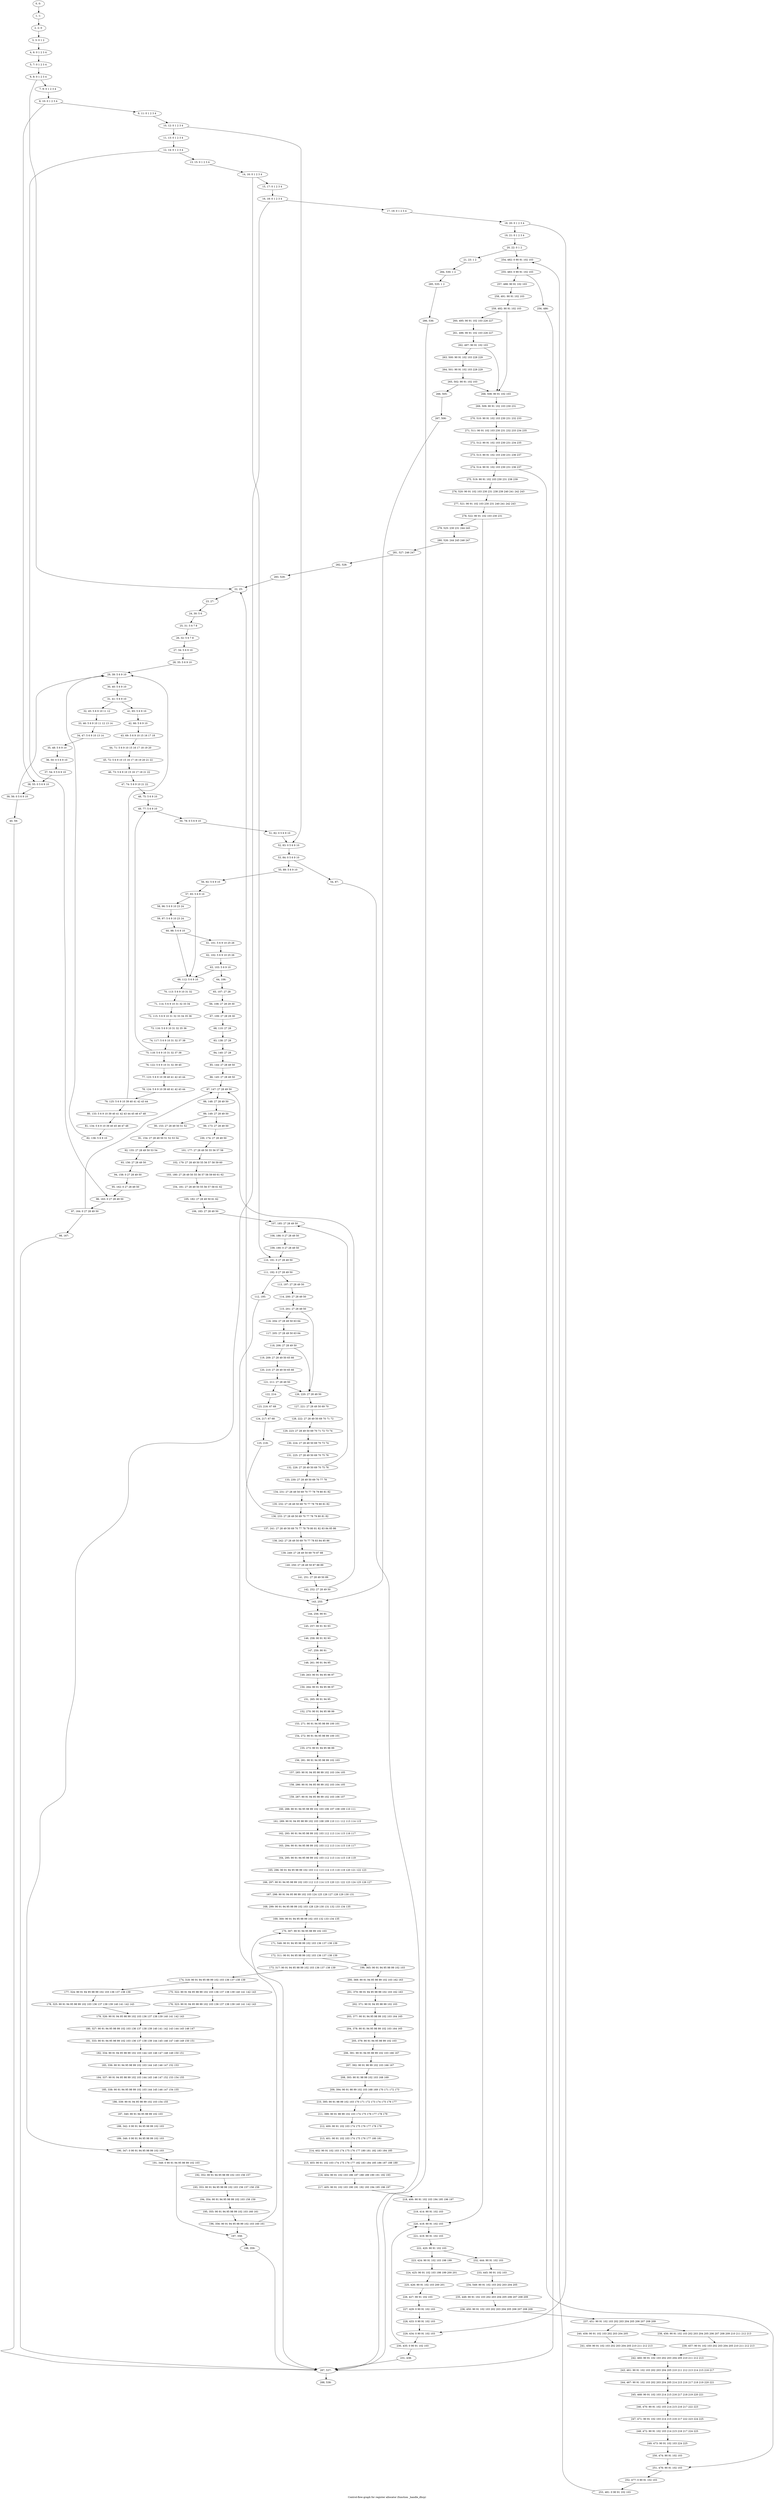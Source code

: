 digraph G {
graph [label="Control-flow-graph for register allocator (function _handle_dhcp)"]
0[label="0, 0: "];
1[label="1, 1: "];
2[label="2, 2: 0 "];
3[label="3, 3: 0 1 2 "];
4[label="4, 6: 0 1 2 3 4 "];
5[label="5, 7: 0 1 2 3 4 "];
6[label="6, 8: 0 1 2 3 4 "];
7[label="7, 9: 0 1 2 3 4 "];
8[label="8, 10: 0 1 2 3 4 "];
9[label="9, 11: 0 1 2 3 4 "];
10[label="10, 12: 0 1 2 3 4 "];
11[label="11, 13: 0 1 2 3 4 "];
12[label="12, 14: 0 1 2 3 4 "];
13[label="13, 15: 0 1 2 3 4 "];
14[label="14, 16: 0 1 2 3 4 "];
15[label="15, 17: 0 1 2 3 4 "];
16[label="16, 18: 0 1 2 3 4 "];
17[label="17, 19: 0 1 2 3 4 "];
18[label="18, 20: 0 1 2 3 4 "];
19[label="19, 21: 0 1 2 3 4 "];
20[label="20, 22: 0 1 2 "];
21[label="21, 23: 1 2 "];
22[label="22, 25: "];
23[label="23, 27: "];
24[label="24, 30: 5 6 "];
25[label="25, 31: 5 6 7 8 "];
26[label="26, 32: 5 6 7 8 "];
27[label="27, 34: 5 6 9 10 "];
28[label="28, 35: 5 6 9 10 "];
29[label="29, 39: 5 6 9 10 "];
30[label="30, 40: 5 6 9 10 "];
31[label="31, 41: 5 6 9 10 "];
32[label="32, 45: 5 6 9 10 11 12 "];
33[label="33, 46: 5 6 9 10 11 12 13 14 "];
34[label="34, 47: 5 6 9 10 13 14 "];
35[label="35, 48: 5 6 9 10 "];
36[label="36, 50: 0 5 6 9 10 "];
37[label="37, 54: 0 5 6 9 10 "];
38[label="38, 55: 0 5 6 9 10 "];
39[label="39, 56: 0 5 6 9 10 "];
40[label="40, 59: "];
41[label="41, 65: 5 6 9 10 "];
42[label="42, 66: 5 6 9 10 "];
43[label="43, 69: 5 6 9 10 15 16 17 18 "];
44[label="44, 71: 5 6 9 10 15 16 17 18 19 20 "];
45[label="45, 72: 5 6 9 10 15 16 17 18 19 20 21 22 "];
46[label="46, 73: 5 6 9 10 15 16 17 18 21 22 "];
47[label="47, 74: 5 6 9 10 21 22 "];
48[label="48, 75: 5 6 9 10 "];
49[label="49, 77: 5 6 9 10 "];
50[label="50, 78: 0 5 6 9 10 "];
51[label="51, 82: 0 5 6 9 10 "];
52[label="52, 83: 0 5 6 9 10 "];
53[label="53, 84: 0 5 6 9 10 "];
54[label="54, 87: "];
55[label="55, 89: 5 6 9 10 "];
56[label="56, 92: 5 6 9 10 "];
57[label="57, 93: 5 6 9 10 "];
58[label="58, 96: 5 6 9 10 23 24 "];
59[label="59, 97: 5 6 9 10 23 24 "];
60[label="60, 98: 5 6 9 10 "];
61[label="61, 101: 5 6 9 10 25 26 "];
62[label="62, 102: 5 6 9 10 25 26 "];
63[label="63, 103: 5 6 9 10 "];
64[label="64, 106: "];
65[label="65, 107: 27 28 "];
66[label="66, 108: 27 28 29 30 "];
67[label="67, 109: 27 28 29 30 "];
68[label="68, 110: 27 28 "];
69[label="69, 112: 5 6 9 10 "];
70[label="70, 113: 5 6 9 10 31 32 "];
71[label="71, 114: 5 6 9 10 31 32 33 34 "];
72[label="72, 115: 5 6 9 10 31 32 33 34 35 36 "];
73[label="73, 116: 5 6 9 10 31 32 35 36 "];
74[label="74, 117: 5 6 9 10 31 32 37 38 "];
75[label="75, 118: 5 6 9 10 31 32 37 38 "];
76[label="76, 122: 5 6 9 10 31 32 39 40 "];
77[label="77, 123: 5 6 9 10 39 40 41 42 43 44 "];
78[label="78, 124: 5 6 9 10 39 40 41 42 43 44 "];
79[label="79, 125: 5 6 9 10 39 40 41 42 43 44 "];
80[label="80, 133: 5 6 9 10 39 40 41 42 43 44 45 46 47 48 "];
81[label="81, 134: 5 6 9 10 39 40 45 46 47 48 "];
82[label="82, 136: 5 6 9 10 "];
83[label="83, 138: 27 28 "];
84[label="84, 140: 27 28 "];
85[label="85, 144: 27 28 49 50 "];
86[label="86, 145: 27 28 49 50 "];
87[label="87, 147: 27 28 49 50 "];
88[label="88, 148: 27 28 49 50 "];
89[label="89, 149: 27 28 49 50 "];
90[label="90, 153: 27 28 49 50 51 52 "];
91[label="91, 154: 27 28 49 50 51 52 53 54 "];
92[label="92, 155: 27 28 49 50 53 54 "];
93[label="93, 156: 27 28 49 50 "];
94[label="94, 158: 0 27 28 49 50 "];
95[label="95, 162: 0 27 28 49 50 "];
96[label="96, 163: 0 27 28 49 50 "];
97[label="97, 164: 0 27 28 49 50 "];
98[label="98, 167: "];
99[label="99, 173: 27 28 49 50 "];
100[label="100, 174: 27 28 49 50 "];
101[label="101, 177: 27 28 49 50 55 56 57 58 "];
102[label="102, 179: 27 28 49 50 55 56 57 58 59 60 "];
103[label="103, 180: 27 28 49 50 55 56 57 58 59 60 61 62 "];
104[label="104, 181: 27 28 49 50 55 56 57 58 61 62 "];
105[label="105, 182: 27 28 49 50 61 62 "];
106[label="106, 183: 27 28 49 50 "];
107[label="107, 185: 27 28 49 50 "];
108[label="108, 186: 0 27 28 49 50 "];
109[label="109, 190: 0 27 28 49 50 "];
110[label="110, 191: 0 27 28 49 50 "];
111[label="111, 192: 0 27 28 49 50 "];
112[label="112, 195: "];
113[label="113, 197: 27 28 49 50 "];
114[label="114, 200: 27 28 49 50 "];
115[label="115, 201: 27 28 49 50 "];
116[label="116, 204: 27 28 49 50 63 64 "];
117[label="117, 205: 27 28 49 50 63 64 "];
118[label="118, 206: 27 28 49 50 "];
119[label="119, 209: 27 28 49 50 65 66 "];
120[label="120, 210: 27 28 49 50 65 66 "];
121[label="121, 211: 27 28 49 50 "];
122[label="122, 214: "];
123[label="123, 216: 67 68 "];
124[label="124, 217: 67 68 "];
125[label="125, 218: "];
126[label="126, 220: 27 28 49 50 "];
127[label="127, 221: 27 28 49 50 69 70 "];
128[label="128, 222: 27 28 49 50 69 70 71 72 "];
129[label="129, 223: 27 28 49 50 69 70 71 72 73 74 "];
130[label="130, 224: 27 28 49 50 69 70 73 74 "];
131[label="131, 225: 27 28 49 50 69 70 75 76 "];
132[label="132, 226: 27 28 49 50 69 70 75 76 "];
133[label="133, 230: 27 28 49 50 69 70 77 78 "];
134[label="134, 231: 27 28 49 50 69 70 77 78 79 80 81 82 "];
135[label="135, 232: 27 28 49 50 69 70 77 78 79 80 81 82 "];
136[label="136, 233: 27 28 49 50 69 70 77 78 79 80 81 82 "];
137[label="137, 241: 27 28 49 50 69 70 77 78 79 80 81 82 83 84 85 86 "];
138[label="138, 242: 27 28 49 50 69 70 77 78 83 84 85 86 "];
139[label="139, 249: 27 28 49 50 69 70 87 88 "];
140[label="140, 250: 27 28 49 50 87 88 89 "];
141[label="141, 251: 27 28 49 50 89 "];
142[label="142, 252: 27 28 49 50 "];
143[label="143, 255: "];
144[label="144, 256: 90 91 "];
145[label="145, 257: 90 91 92 93 "];
146[label="146, 258: 90 91 92 93 "];
147[label="147, 259: 90 91 "];
148[label="148, 261: 90 91 94 95 "];
149[label="149, 263: 90 91 94 95 96 97 "];
150[label="150, 264: 90 91 94 95 96 97 "];
151[label="151, 265: 90 91 94 95 "];
152[label="152, 270: 90 91 94 95 98 99 "];
153[label="153, 271: 90 91 94 95 98 99 100 101 "];
154[label="154, 272: 90 91 94 95 98 99 100 101 "];
155[label="155, 273: 90 91 94 95 98 99 "];
156[label="156, 281: 90 91 94 95 98 99 102 103 "];
157[label="157, 285: 90 91 94 95 98 99 102 103 104 105 "];
158[label="158, 286: 90 91 94 95 98 99 102 103 104 105 "];
159[label="159, 287: 90 91 94 95 98 99 102 103 106 107 "];
160[label="160, 288: 90 91 94 95 98 99 102 103 106 107 108 109 110 111 "];
161[label="161, 289: 90 91 94 95 98 99 102 103 108 109 110 111 112 113 114 115 "];
162[label="162, 293: 90 91 94 95 98 99 102 103 112 113 114 115 116 117 "];
163[label="163, 294: 90 91 94 95 98 99 102 103 112 113 114 115 116 117 "];
164[label="164, 295: 90 91 94 95 98 99 102 103 112 113 114 115 118 119 "];
165[label="165, 296: 90 91 94 95 98 99 102 103 112 113 114 115 118 119 120 121 122 123 "];
166[label="166, 297: 90 91 94 95 98 99 102 103 112 113 114 115 120 121 122 123 124 125 126 127 "];
167[label="167, 298: 90 91 94 95 98 99 102 103 124 125 126 127 128 129 130 131 "];
168[label="168, 299: 90 91 94 95 98 99 102 103 128 129 130 131 132 133 134 135 "];
169[label="169, 300: 90 91 94 95 98 99 102 103 132 133 134 135 "];
170[label="170, 307: 90 91 94 95 98 99 102 103 "];
171[label="171, 548: 90 91 94 95 98 99 102 103 136 137 138 139 "];
172[label="172, 311: 90 91 94 95 98 99 102 103 136 137 138 139 "];
173[label="173, 317: 90 91 94 95 98 99 102 103 136 137 138 139 "];
174[label="174, 318: 90 91 94 95 98 99 102 103 136 137 138 139 "];
175[label="175, 322: 90 91 94 95 98 99 102 103 136 137 138 139 140 141 142 143 "];
176[label="176, 323: 90 91 94 95 98 99 102 103 136 137 138 139 140 141 142 143 "];
177[label="177, 324: 90 91 94 95 98 99 102 103 136 137 138 139 "];
178[label="178, 325: 90 91 94 95 98 99 102 103 136 137 138 139 140 141 142 143 "];
179[label="179, 326: 90 91 94 95 98 99 102 103 136 137 138 139 140 141 142 143 "];
180[label="180, 327: 90 91 94 95 98 99 102 103 136 137 138 139 140 141 142 143 144 145 146 147 "];
181[label="181, 333: 90 91 94 95 98 99 102 103 136 137 138 139 144 145 146 147 148 149 150 151 "];
182[label="182, 334: 90 91 94 95 98 99 102 103 144 145 146 147 148 149 150 151 "];
183[label="183, 336: 90 91 94 95 98 99 102 103 144 145 146 147 152 153 "];
184[label="184, 337: 90 91 94 95 98 99 102 103 144 145 146 147 152 153 154 155 "];
185[label="185, 338: 90 91 94 95 98 99 102 103 144 145 146 147 154 155 "];
186[label="186, 339: 90 91 94 95 98 99 102 103 154 155 "];
187[label="187, 340: 90 91 94 95 98 99 102 103 "];
188[label="188, 342: 0 90 91 94 95 98 99 102 103 "];
189[label="189, 346: 0 90 91 94 95 98 99 102 103 "];
190[label="190, 347: 0 90 91 94 95 98 99 102 103 "];
191[label="191, 348: 0 90 91 94 95 98 99 102 103 "];
192[label="192, 352: 90 91 94 95 98 99 102 103 156 157 "];
193[label="193, 353: 90 91 94 95 98 99 102 103 156 157 158 159 "];
194[label="194, 354: 90 91 94 95 98 99 102 103 158 159 "];
195[label="195, 355: 90 91 94 95 98 99 102 103 160 161 "];
196[label="196, 356: 90 91 94 95 98 99 102 103 160 161 "];
197[label="197, 358: "];
198[label="198, 359: "];
199[label="199, 365: 90 91 94 95 98 99 102 103 "];
200[label="200, 369: 90 91 94 95 98 99 102 103 162 163 "];
201[label="201, 370: 90 91 94 95 98 99 102 103 162 163 "];
202[label="202, 371: 90 91 94 95 98 99 102 103 "];
203[label="203, 377: 90 91 94 95 98 99 102 103 164 165 "];
204[label="204, 378: 90 91 94 95 98 99 102 103 164 165 "];
205[label="205, 379: 90 91 94 95 98 99 102 103 "];
206[label="206, 391: 90 91 94 95 98 99 102 103 166 167 "];
207[label="207, 392: 90 91 98 99 102 103 166 167 "];
208[label="208, 393: 90 91 98 99 102 103 168 169 "];
209[label="209, 394: 90 91 98 99 102 103 168 169 170 171 172 173 "];
210[label="210, 395: 90 91 98 99 102 103 170 171 172 173 174 175 176 177 "];
211[label="211, 399: 90 91 98 99 102 103 174 175 176 177 178 179 "];
212[label="212, 400: 90 91 102 103 174 175 176 177 178 179 "];
213[label="213, 401: 90 91 102 103 174 175 176 177 180 181 "];
214[label="214, 402: 90 91 102 103 174 175 176 177 180 181 182 183 184 185 "];
215[label="215, 403: 90 91 102 103 174 175 176 177 182 183 184 185 186 187 188 189 "];
216[label="216, 404: 90 91 102 103 186 187 188 189 190 191 192 193 "];
217[label="217, 405: 90 91 102 103 190 191 192 193 194 195 196 197 "];
218[label="218, 406: 90 91 102 103 194 195 196 197 "];
219[label="219, 414: 90 91 102 103 "];
220[label="220, 418: 90 91 102 103 "];
221[label="221, 419: 90 91 102 103 "];
222[label="222, 420: 90 91 102 103 "];
223[label="223, 424: 90 91 102 103 198 199 "];
224[label="224, 425: 90 91 102 103 198 199 200 201 "];
225[label="225, 426: 90 91 102 103 200 201 "];
226[label="226, 427: 90 91 102 103 "];
227[label="227, 429: 0 90 91 102 103 "];
228[label="228, 433: 0 90 91 102 103 "];
229[label="229, 434: 0 90 91 102 103 "];
230[label="230, 435: 0 90 91 102 103 "];
231[label="231, 438: "];
232[label="232, 444: 90 91 102 103 "];
233[label="233, 445: 90 91 102 103 "];
234[label="234, 549: 90 91 102 103 202 203 204 205 "];
235[label="235, 449: 90 91 102 103 202 203 204 205 206 207 208 209 "];
236[label="236, 450: 90 91 102 103 202 203 204 205 206 207 208 209 "];
237[label="237, 451: 90 91 102 103 202 203 204 205 206 207 208 209 "];
238[label="238, 456: 90 91 102 103 202 203 204 205 206 207 208 209 210 211 212 213 "];
239[label="239, 457: 90 91 102 103 202 203 204 205 210 211 212 213 "];
240[label="240, 458: 90 91 102 103 202 203 204 205 "];
241[label="241, 459: 90 91 102 103 202 203 204 205 210 211 212 213 "];
242[label="242, 460: 90 91 102 103 202 203 204 205 210 211 212 213 "];
243[label="243, 461: 90 91 102 103 202 203 204 205 210 211 212 213 214 215 216 217 "];
244[label="244, 467: 90 91 102 103 202 203 204 205 214 215 216 217 218 219 220 221 "];
245[label="245, 468: 90 91 102 103 214 215 216 217 218 219 220 221 "];
246[label="246, 470: 90 91 102 103 214 215 216 217 222 223 "];
247[label="247, 471: 90 91 102 103 214 215 216 217 222 223 224 225 "];
248[label="248, 472: 90 91 102 103 214 215 216 217 224 225 "];
249[label="249, 473: 90 91 102 103 224 225 "];
250[label="250, 474: 90 91 102 103 "];
251[label="251, 476: 90 91 102 103 "];
252[label="252, 477: 0 90 91 102 103 "];
253[label="253, 481: 0 90 91 102 103 "];
254[label="254, 482: 0 90 91 102 103 "];
255[label="255, 483: 0 90 91 102 103 "];
256[label="256, 486: "];
257[label="257, 488: 90 91 102 103 "];
258[label="258, 491: 90 91 102 103 "];
259[label="259, 492: 90 91 102 103 "];
260[label="260, 495: 90 91 102 103 226 227 "];
261[label="261, 496: 90 91 102 103 226 227 "];
262[label="262, 497: 90 91 102 103 "];
263[label="263, 500: 90 91 102 103 228 229 "];
264[label="264, 501: 90 91 102 103 228 229 "];
265[label="265, 502: 90 91 102 103 "];
266[label="266, 505: "];
267[label="267, 506: "];
268[label="268, 508: 90 91 102 103 "];
269[label="269, 509: 90 91 102 103 230 231 "];
270[label="270, 510: 90 91 102 103 230 231 232 233 "];
271[label="271, 511: 90 91 102 103 230 231 232 233 234 235 "];
272[label="272, 512: 90 91 102 103 230 231 234 235 "];
273[label="273, 513: 90 91 102 103 230 231 236 237 "];
274[label="274, 514: 90 91 102 103 230 231 236 237 "];
275[label="275, 519: 90 91 102 103 230 231 238 239 "];
276[label="276, 520: 90 91 102 103 230 231 238 239 240 241 242 243 "];
277[label="277, 521: 90 91 102 103 230 231 240 241 242 243 "];
278[label="278, 522: 90 91 102 103 230 231 "];
279[label="279, 525: 230 231 244 245 "];
280[label="280, 526: 244 245 246 247 "];
281[label="281, 527: 246 247 "];
282[label="282, 528: "];
283[label="283, 529: "];
284[label="284, 530: 1 2 "];
285[label="285, 535: 1 2 "];
286[label="286, 536: "];
287[label="287, 537: "];
288[label="288, 538: "];
0->1 ;
1->2 ;
2->3 ;
3->4 ;
4->5 ;
5->6 ;
6->7 ;
6->22 ;
7->8 ;
8->9 ;
8->38 ;
9->10 ;
10->11 ;
10->52 ;
11->12 ;
12->13 ;
12->96 ;
13->14 ;
14->15 ;
14->110 ;
15->16 ;
16->17 ;
16->190 ;
17->18 ;
18->19 ;
18->229 ;
19->20 ;
20->21 ;
20->254 ;
21->284 ;
22->23 ;
23->24 ;
24->25 ;
25->26 ;
26->27 ;
27->28 ;
28->29 ;
29->30 ;
30->31 ;
31->32 ;
31->41 ;
32->33 ;
33->34 ;
34->35 ;
35->36 ;
36->37 ;
37->38 ;
38->39 ;
39->40 ;
39->29 ;
40->287 ;
41->42 ;
42->43 ;
43->44 ;
44->45 ;
45->46 ;
46->47 ;
47->48 ;
48->49 ;
49->50 ;
50->51 ;
51->52 ;
52->53 ;
53->54 ;
53->55 ;
54->287 ;
55->56 ;
56->57 ;
57->58 ;
57->69 ;
58->59 ;
59->60 ;
60->61 ;
60->69 ;
61->62 ;
62->63 ;
63->64 ;
63->69 ;
64->65 ;
65->66 ;
66->67 ;
67->68 ;
68->83 ;
69->70 ;
70->71 ;
71->72 ;
72->73 ;
73->74 ;
74->75 ;
75->76 ;
75->49 ;
76->77 ;
77->78 ;
78->79 ;
79->80 ;
79->29 ;
80->81 ;
81->82 ;
82->29 ;
83->84 ;
84->85 ;
85->86 ;
86->87 ;
87->88 ;
88->89 ;
89->90 ;
89->99 ;
90->91 ;
91->92 ;
92->93 ;
93->94 ;
94->95 ;
95->96 ;
96->97 ;
97->98 ;
97->87 ;
98->287 ;
99->100 ;
100->101 ;
101->102 ;
102->103 ;
103->104 ;
104->105 ;
105->106 ;
106->107 ;
107->108 ;
108->109 ;
109->110 ;
110->111 ;
111->112 ;
111->113 ;
112->287 ;
113->114 ;
114->115 ;
115->116 ;
115->126 ;
116->117 ;
117->118 ;
118->119 ;
118->126 ;
119->120 ;
120->121 ;
121->122 ;
121->126 ;
122->123 ;
123->124 ;
124->125 ;
125->143 ;
126->127 ;
127->128 ;
128->129 ;
129->130 ;
130->131 ;
131->132 ;
132->133 ;
132->107 ;
133->134 ;
134->135 ;
135->136 ;
136->137 ;
136->22 ;
137->138 ;
138->139 ;
139->140 ;
140->141 ;
141->142 ;
142->143 ;
142->87 ;
143->144 ;
144->145 ;
145->146 ;
146->147 ;
147->148 ;
148->149 ;
149->150 ;
150->151 ;
151->152 ;
152->153 ;
153->154 ;
154->155 ;
155->156 ;
156->157 ;
157->158 ;
158->159 ;
159->160 ;
160->161 ;
161->162 ;
162->163 ;
163->164 ;
164->165 ;
165->166 ;
166->167 ;
167->168 ;
168->169 ;
169->170 ;
170->171 ;
171->172 ;
172->173 ;
172->199 ;
173->174 ;
174->175 ;
174->177 ;
175->176 ;
176->179 ;
177->178 ;
178->179 ;
179->180 ;
180->181 ;
181->182 ;
182->183 ;
183->184 ;
184->185 ;
185->186 ;
186->187 ;
187->188 ;
188->189 ;
189->190 ;
190->191 ;
191->192 ;
191->197 ;
192->193 ;
193->194 ;
194->195 ;
195->196 ;
196->197 ;
196->170 ;
197->198 ;
198->287 ;
199->200 ;
200->201 ;
201->202 ;
202->203 ;
203->204 ;
204->205 ;
205->206 ;
206->207 ;
207->208 ;
208->209 ;
209->210 ;
210->211 ;
211->212 ;
212->213 ;
213->214 ;
214->215 ;
215->216 ;
216->217 ;
217->218 ;
218->219 ;
219->220 ;
220->221 ;
221->222 ;
222->223 ;
222->232 ;
223->224 ;
224->225 ;
225->226 ;
226->227 ;
227->228 ;
228->229 ;
229->230 ;
230->231 ;
230->220 ;
231->287 ;
232->233 ;
233->234 ;
234->235 ;
235->236 ;
236->237 ;
237->238 ;
237->240 ;
238->239 ;
239->242 ;
240->241 ;
241->242 ;
242->243 ;
243->244 ;
244->245 ;
245->246 ;
246->247 ;
247->248 ;
248->249 ;
249->250 ;
250->251 ;
251->252 ;
252->253 ;
253->254 ;
254->255 ;
255->256 ;
255->257 ;
256->287 ;
257->258 ;
258->259 ;
259->260 ;
259->268 ;
260->261 ;
261->262 ;
262->263 ;
262->268 ;
263->264 ;
264->265 ;
265->266 ;
265->268 ;
266->267 ;
267->143 ;
268->269 ;
269->270 ;
270->271 ;
271->272 ;
272->273 ;
273->274 ;
274->275 ;
274->251 ;
275->276 ;
276->277 ;
277->278 ;
278->279 ;
278->220 ;
279->280 ;
280->281 ;
281->282 ;
282->283 ;
283->22 ;
284->285 ;
285->286 ;
286->287 ;
287->288 ;
}
